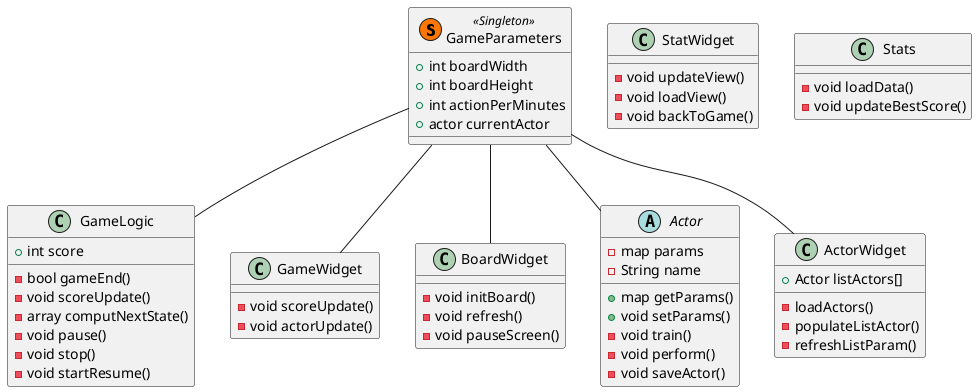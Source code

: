 @startuml
GameParameters -- GameLogic
GameParameters -- GameWidget
GameParameters -- BoardWidget
GameParameters -- Actor
GameParameters -- ActorWidget

class GameParameters << (S,#FF7700) Singleton >> {
    + int boardWidth
    + int boardHeight
    + int actionPerMinutes
    + actor currentActor
}
class BoardWidget {
    - void initBoard()
    - void refresh()
    - void pauseScreen()
}
class GameLogic {
    + int score

    - bool gameEnd()
    - void scoreUpdate()
    - array computNextState()
    - void pause()
    - void stop()
    - void startResume()
}
class GameWidget {
    - void scoreUpdate()
    - void actorUpdate()
}
class StatWidget {
    - void updateView()
    - void loadView()
    - void backToGame()
}
class Stats {
    - void loadData()
    - void updateBestScore()
}
class ActorWidget {
    + Actor listActors[]
    - loadActors()
    - populateListActor()
    - refreshListParam()
}
abstract Actor {
    - map params
    - String name
    + map getParams()
    + void setParams()
    - void train()
    - void perform()
    - void saveActor()
}
@enduml